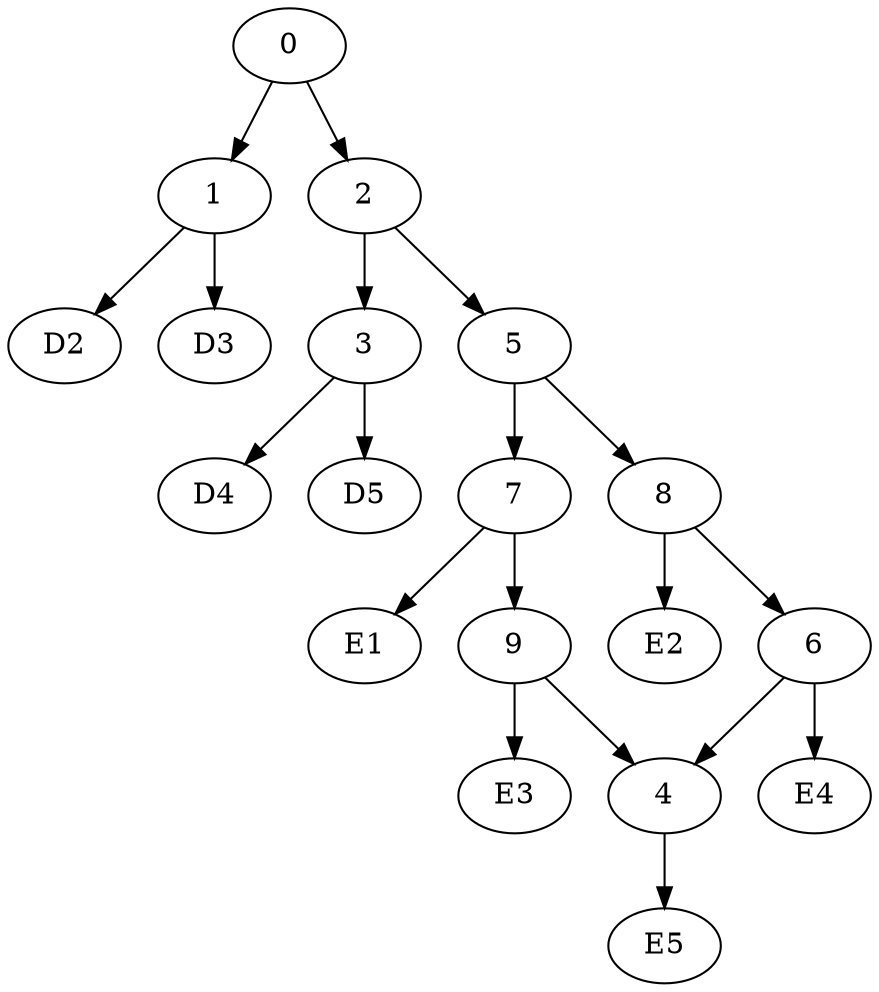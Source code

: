 digraph {
	D2
	D3
	D4
	D5
	E5
	E2
	E4
	E1
	E3
	0
	1
	2
	3
	4
	5
	6
	7
	8
	9
	0 -> 1
	0 -> 2
	1 -> D2
	1 -> D3
	2 -> 3
	2 -> 5
	3 -> D4
	3 -> D5
	4 -> E5
	5 -> 7
	5 -> 8
	6 -> 4
	6 -> E4
	7 -> 9
	7 -> E1
	8 -> 6
	8 -> E2
	9 -> 4
	9 -> E3
}
